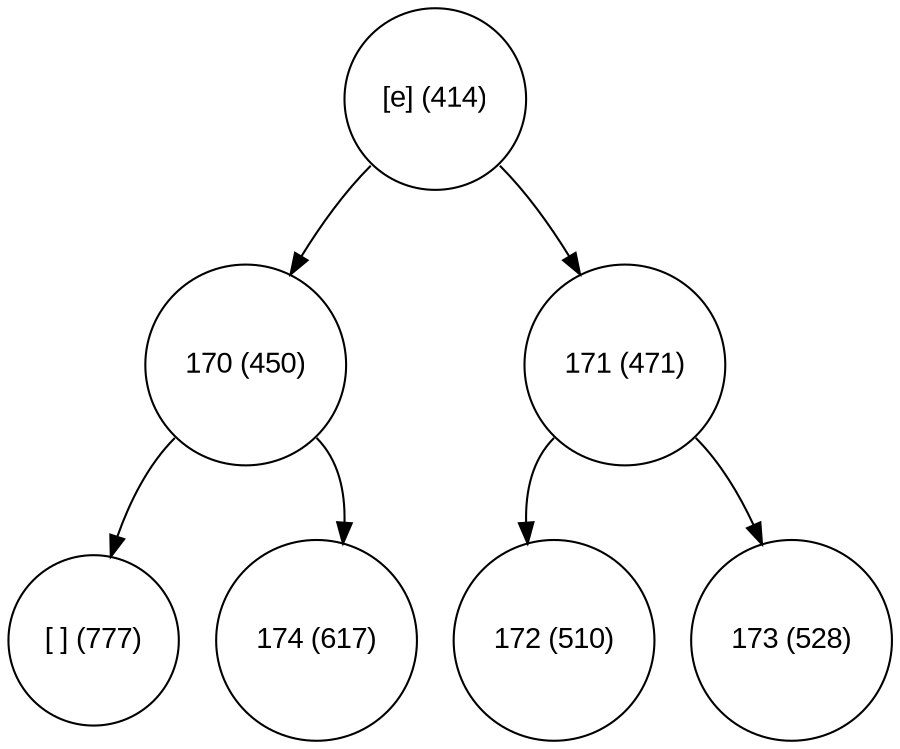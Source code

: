 digraph move_down {
	node [fontname="Arial", shape="circle", width=0.5]; 

	0 [label = "[e] (414)"];
	0:sw -> 1;
	1 [label = "170 (450)"];
	1:sw -> 3;
	3 [label = "[ ] (777)"];
	1:se -> 4;
	4 [label = "174 (617)"];
	0:se -> 2;
	2 [label = "171 (471)"];
	2:sw -> 5;
	5 [label = "172 (510)"];
	2:se -> 6;
	6 [label = "173 (528)"];
}
